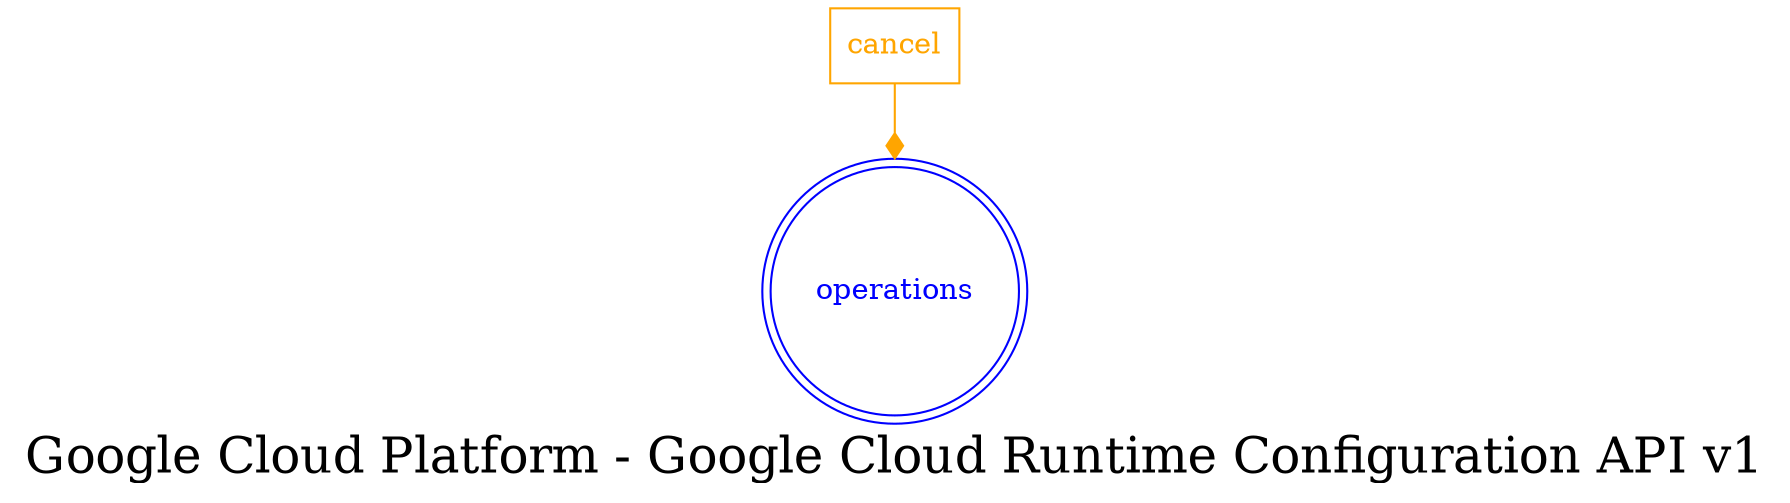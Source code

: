 digraph LexiconGraph {
graph[label="Google Cloud Platform - Google Cloud Runtime Configuration API v1", fontsize=24]
splines=true
"operations" [color=blue, fontcolor=blue, shape=doublecircle]
"cancel" [color=orange, fontcolor=orange, shape=box]
"cancel" -> "operations" [color=orange, fontcolor=orange, arrowhead=diamond, arrowtail=none]
}
